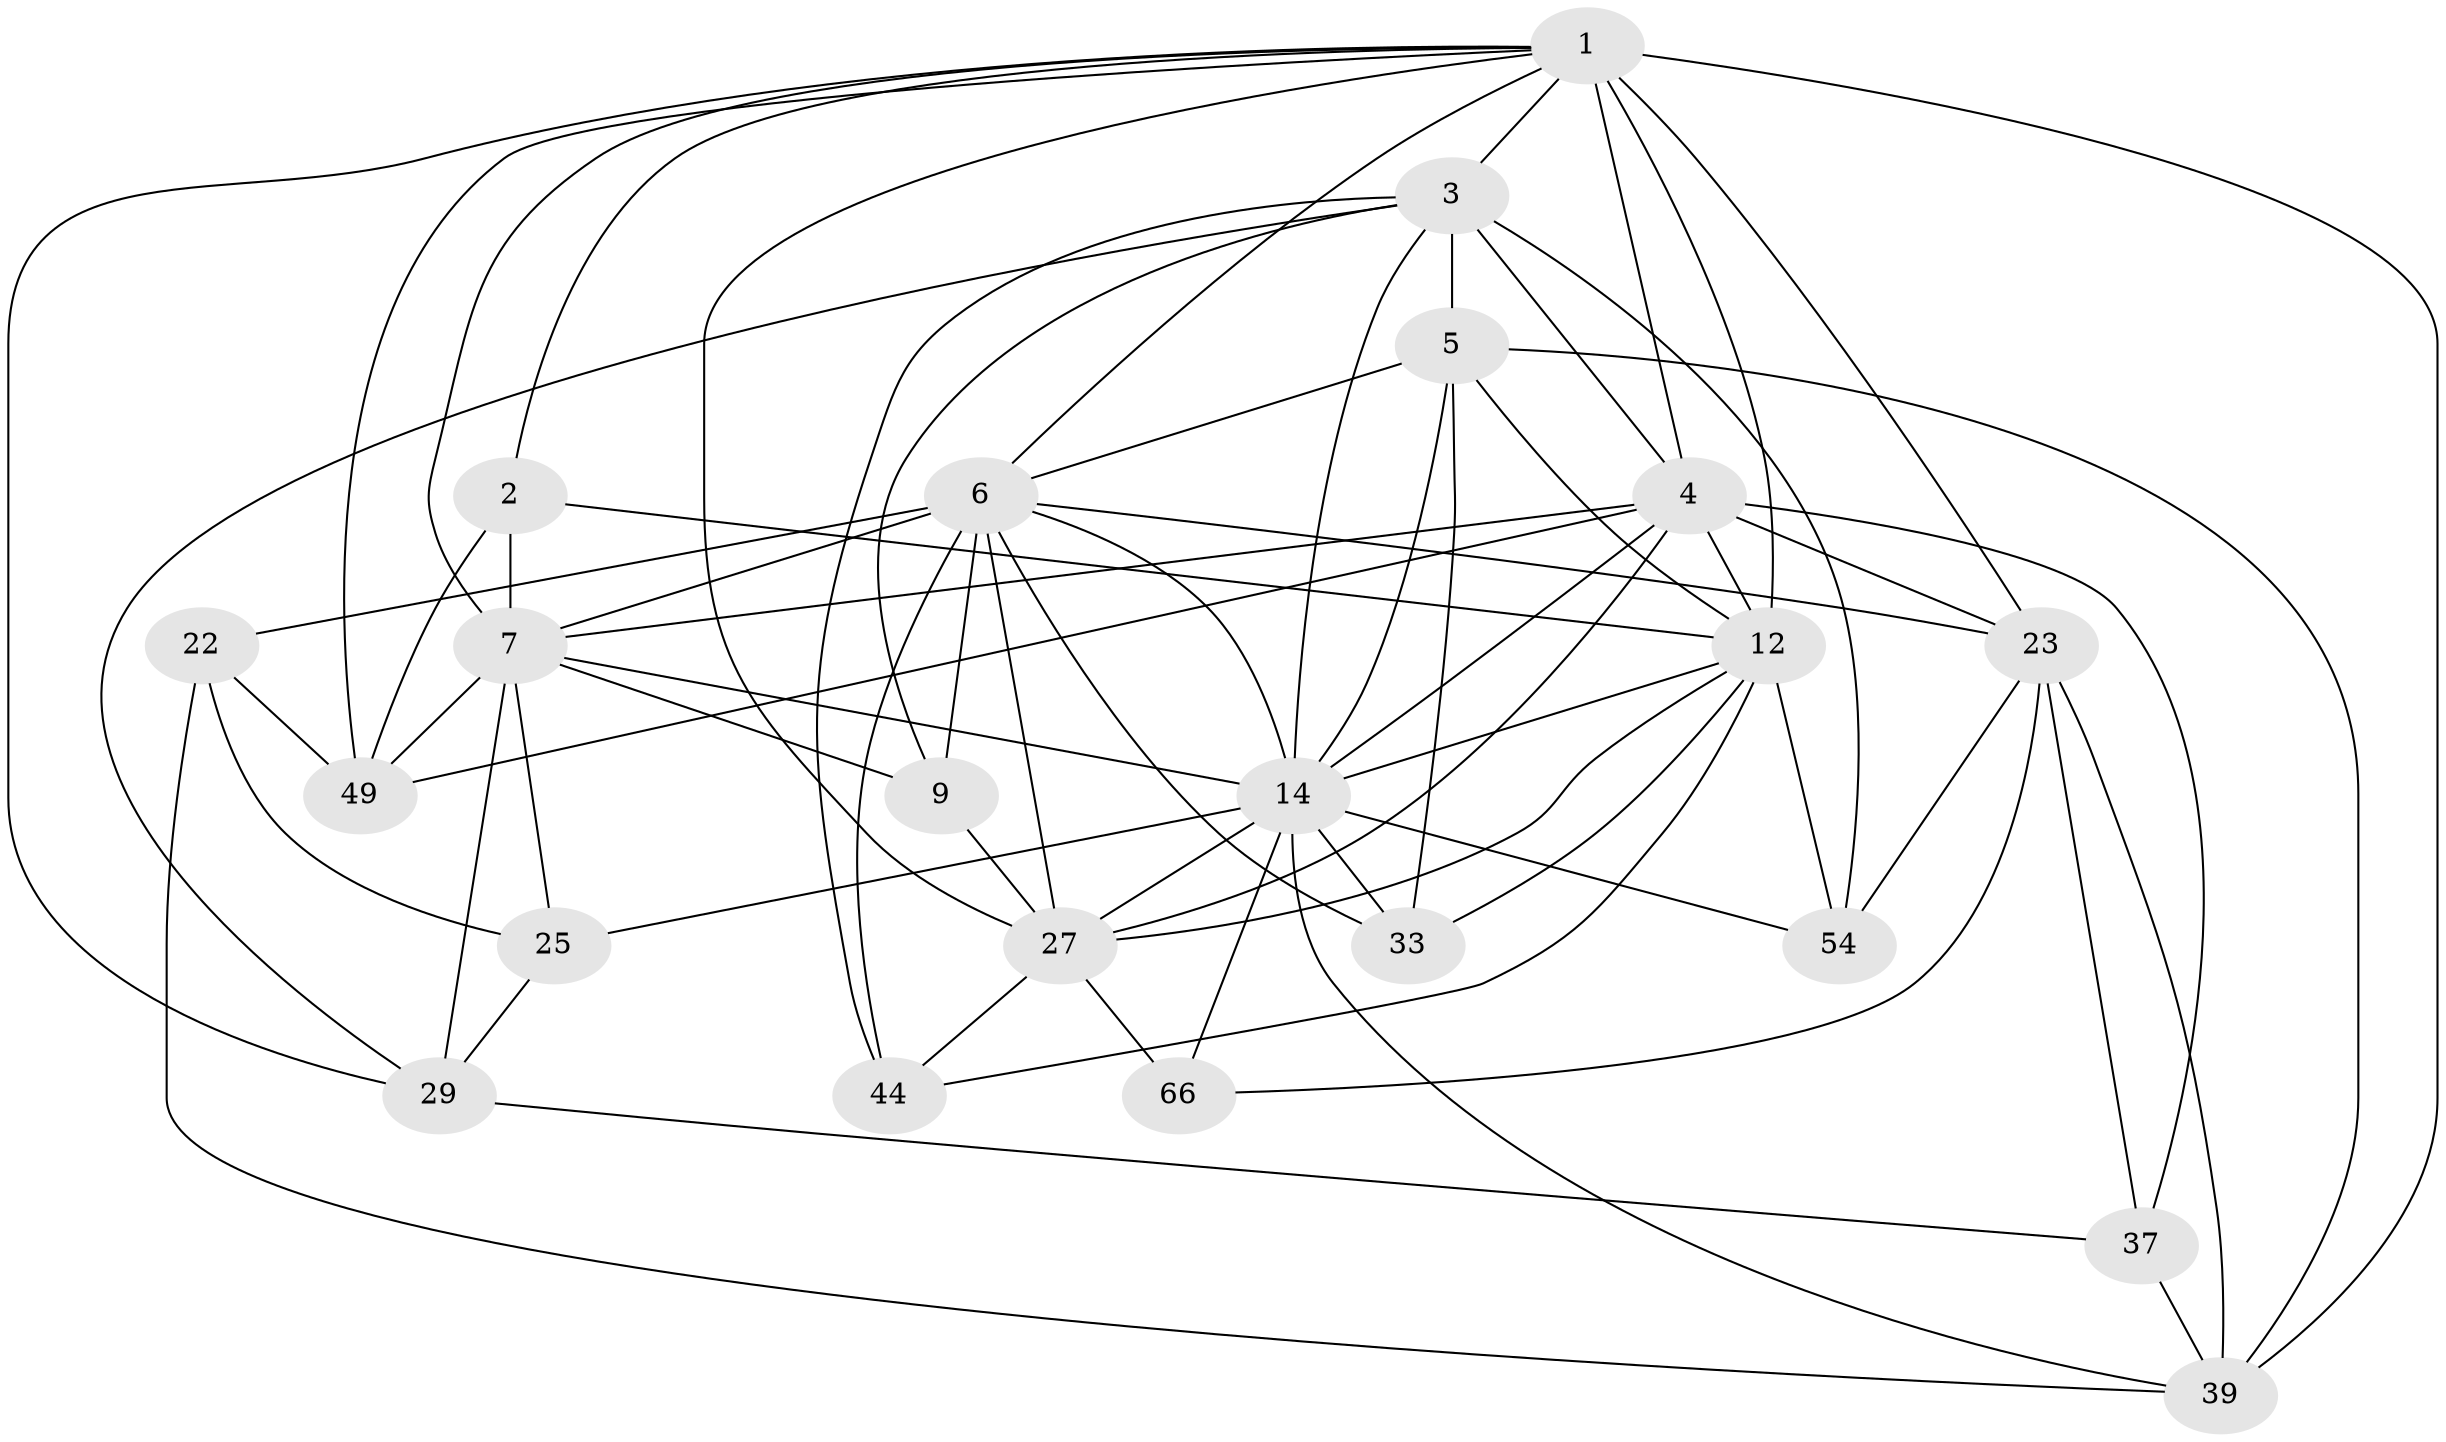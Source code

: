 // original degree distribution, {4: 0.3157894736842105, 5: 0.18421052631578946, 6: 0.07894736842105263, 2: 0.13157894736842105, 3: 0.23684210526315788, 7: 0.05263157894736842}
// Generated by graph-tools (version 1.1) at 2025/18/03/04/25 18:18:41]
// undirected, 22 vertices, 70 edges
graph export_dot {
graph [start="1"]
  node [color=gray90,style=filled];
  1 [super="+36"];
  2;
  3 [super="+20+26+41"];
  4 [super="+28+15+24"];
  5 [super="+48"];
  6 [super="+11+40"];
  7 [super="+62+19+8+13+21"];
  9 [super="+63"];
  12 [super="+35+16"];
  14 [super="+56+30+57+17"];
  22 [super="+60"];
  23 [super="+43+71"];
  25 [super="+45"];
  27 [super="+75+51+32"];
  29 [super="+31"];
  33 [super="+34"];
  37;
  39 [super="+59"];
  44 [super="+46"];
  49 [super="+52"];
  54 [super="+72+67"];
  66;
  1 -- 49;
  1 -- 23 [weight=5];
  1 -- 2;
  1 -- 4;
  1 -- 6;
  1 -- 7 [weight=2];
  1 -- 39;
  1 -- 12;
  1 -- 27;
  1 -- 29;
  1 -- 3;
  2 -- 12;
  2 -- 49;
  2 -- 7 [weight=2];
  3 -- 5 [weight=2];
  3 -- 54;
  3 -- 9;
  3 -- 14;
  3 -- 4 [weight=2];
  3 -- 29;
  3 -- 44;
  4 -- 7 [weight=2];
  4 -- 23;
  4 -- 37 [weight=2];
  4 -- 12 [weight=3];
  4 -- 14 [weight=2];
  4 -- 49;
  4 -- 27;
  5 -- 14;
  5 -- 6;
  5 -- 33;
  5 -- 12;
  5 -- 39;
  6 -- 33;
  6 -- 27;
  6 -- 44;
  6 -- 22;
  6 -- 23;
  6 -- 9;
  6 -- 14;
  6 -- 7;
  7 -- 14;
  7 -- 25 [weight=3];
  7 -- 9 [weight=2];
  7 -- 49;
  7 -- 29;
  9 -- 27 [weight=2];
  12 -- 27 [weight=2];
  12 -- 14;
  12 -- 33 [weight=2];
  12 -- 54 [weight=2];
  12 -- 44;
  14 -- 66;
  14 -- 33 [weight=3];
  14 -- 39;
  14 -- 25 [weight=2];
  14 -- 54;
  14 -- 27;
  22 -- 25 [weight=2];
  22 -- 39;
  22 -- 49;
  23 -- 54;
  23 -- 66;
  23 -- 37 [weight=2];
  23 -- 39;
  25 -- 29;
  27 -- 66;
  27 -- 44;
  29 -- 37;
  37 -- 39;
}
